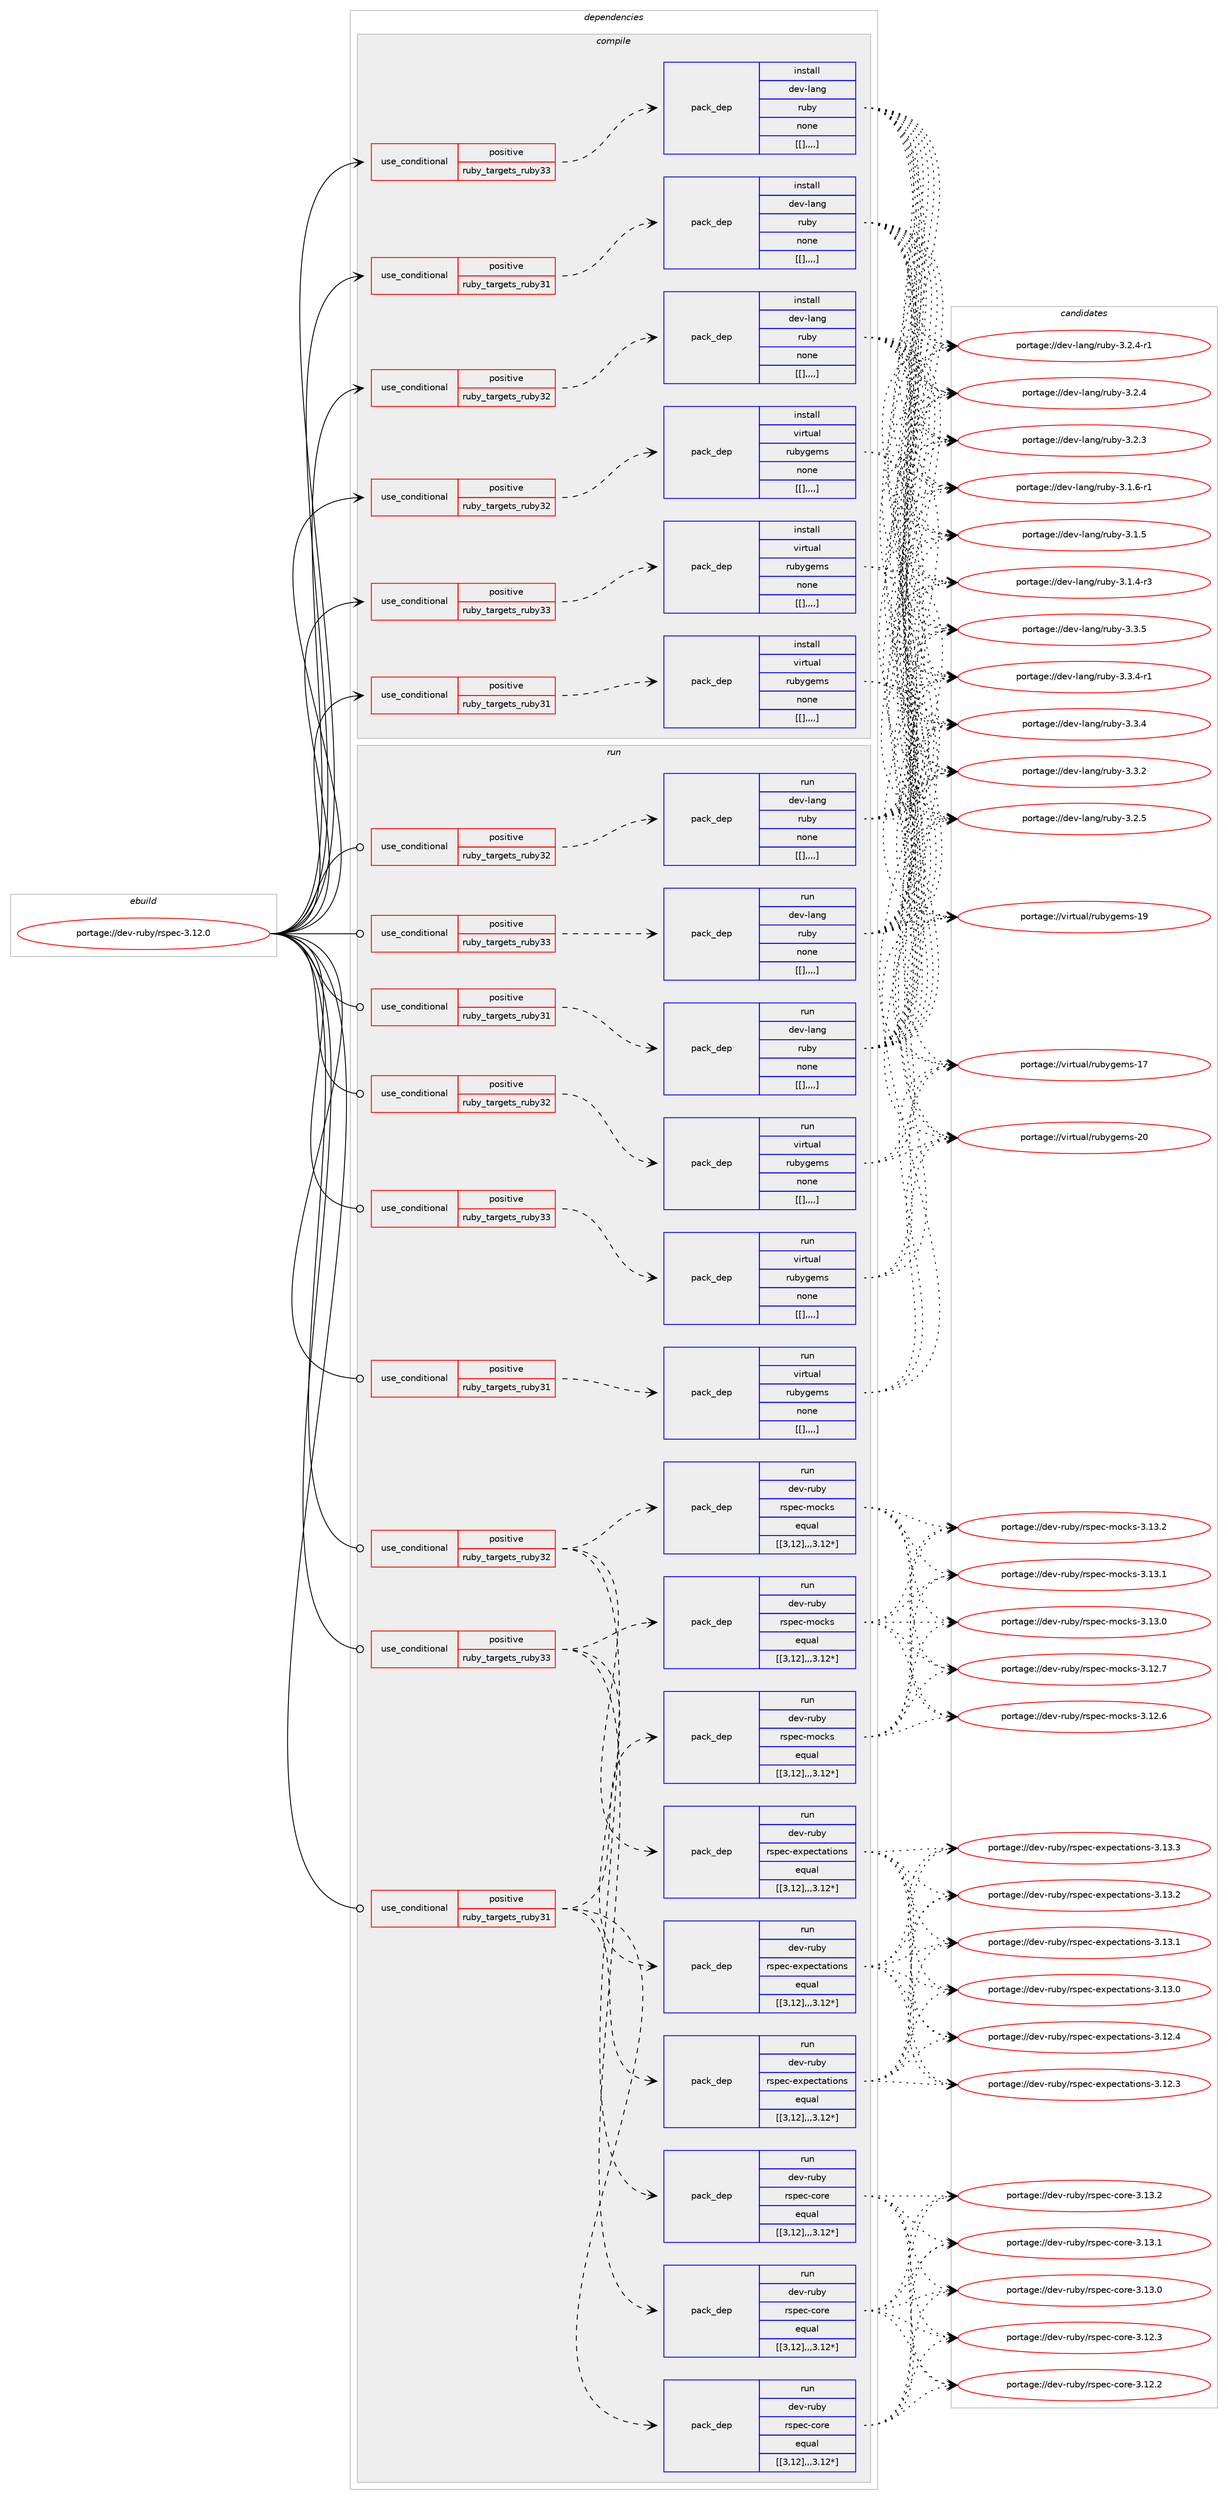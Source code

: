 digraph prolog {

# *************
# Graph options
# *************

newrank=true;
concentrate=true;
compound=true;
graph [rankdir=LR,fontname=Helvetica,fontsize=10,ranksep=1.5];#, ranksep=2.5, nodesep=0.2];
edge  [arrowhead=vee];
node  [fontname=Helvetica,fontsize=10];

# **********
# The ebuild
# **********

subgraph cluster_leftcol {
color=gray;
label=<<i>ebuild</i>>;
id [label="portage://dev-ruby/rspec-3.12.0", color=red, width=4, href="../dev-ruby/rspec-3.12.0.svg"];
}

# ****************
# The dependencies
# ****************

subgraph cluster_midcol {
color=gray;
label=<<i>dependencies</i>>;
subgraph cluster_compile {
fillcolor="#eeeeee";
style=filled;
label=<<i>compile</i>>;
subgraph cond59036 {
dependency210358 [label=<<TABLE BORDER="0" CELLBORDER="1" CELLSPACING="0" CELLPADDING="4"><TR><TD ROWSPAN="3" CELLPADDING="10">use_conditional</TD></TR><TR><TD>positive</TD></TR><TR><TD>ruby_targets_ruby31</TD></TR></TABLE>>, shape=none, color=red];
subgraph pack149858 {
dependency210361 [label=<<TABLE BORDER="0" CELLBORDER="1" CELLSPACING="0" CELLPADDING="4" WIDTH="220"><TR><TD ROWSPAN="6" CELLPADDING="30">pack_dep</TD></TR><TR><TD WIDTH="110">install</TD></TR><TR><TD>dev-lang</TD></TR><TR><TD>ruby</TD></TR><TR><TD>none</TD></TR><TR><TD>[[],,,,]</TD></TR></TABLE>>, shape=none, color=blue];
}
dependency210358:e -> dependency210361:w [weight=20,style="dashed",arrowhead="vee"];
}
id:e -> dependency210358:w [weight=20,style="solid",arrowhead="vee"];
subgraph cond59049 {
dependency210436 [label=<<TABLE BORDER="0" CELLBORDER="1" CELLSPACING="0" CELLPADDING="4"><TR><TD ROWSPAN="3" CELLPADDING="10">use_conditional</TD></TR><TR><TD>positive</TD></TR><TR><TD>ruby_targets_ruby31</TD></TR></TABLE>>, shape=none, color=red];
subgraph pack149900 {
dependency210441 [label=<<TABLE BORDER="0" CELLBORDER="1" CELLSPACING="0" CELLPADDING="4" WIDTH="220"><TR><TD ROWSPAN="6" CELLPADDING="30">pack_dep</TD></TR><TR><TD WIDTH="110">install</TD></TR><TR><TD>virtual</TD></TR><TR><TD>rubygems</TD></TR><TR><TD>none</TD></TR><TR><TD>[[],,,,]</TD></TR></TABLE>>, shape=none, color=blue];
}
dependency210436:e -> dependency210441:w [weight=20,style="dashed",arrowhead="vee"];
}
id:e -> dependency210436:w [weight=20,style="solid",arrowhead="vee"];
subgraph cond59083 {
dependency210459 [label=<<TABLE BORDER="0" CELLBORDER="1" CELLSPACING="0" CELLPADDING="4"><TR><TD ROWSPAN="3" CELLPADDING="10">use_conditional</TD></TR><TR><TD>positive</TD></TR><TR><TD>ruby_targets_ruby32</TD></TR></TABLE>>, shape=none, color=red];
subgraph pack149923 {
dependency210500 [label=<<TABLE BORDER="0" CELLBORDER="1" CELLSPACING="0" CELLPADDING="4" WIDTH="220"><TR><TD ROWSPAN="6" CELLPADDING="30">pack_dep</TD></TR><TR><TD WIDTH="110">install</TD></TR><TR><TD>dev-lang</TD></TR><TR><TD>ruby</TD></TR><TR><TD>none</TD></TR><TR><TD>[[],,,,]</TD></TR></TABLE>>, shape=none, color=blue];
}
dependency210459:e -> dependency210500:w [weight=20,style="dashed",arrowhead="vee"];
}
id:e -> dependency210459:w [weight=20,style="solid",arrowhead="vee"];
subgraph cond59127 {
dependency210523 [label=<<TABLE BORDER="0" CELLBORDER="1" CELLSPACING="0" CELLPADDING="4"><TR><TD ROWSPAN="3" CELLPADDING="10">use_conditional</TD></TR><TR><TD>positive</TD></TR><TR><TD>ruby_targets_ruby32</TD></TR></TABLE>>, shape=none, color=red];
subgraph pack149969 {
dependency210601 [label=<<TABLE BORDER="0" CELLBORDER="1" CELLSPACING="0" CELLPADDING="4" WIDTH="220"><TR><TD ROWSPAN="6" CELLPADDING="30">pack_dep</TD></TR><TR><TD WIDTH="110">install</TD></TR><TR><TD>virtual</TD></TR><TR><TD>rubygems</TD></TR><TR><TD>none</TD></TR><TR><TD>[[],,,,]</TD></TR></TABLE>>, shape=none, color=blue];
}
dependency210523:e -> dependency210601:w [weight=20,style="dashed",arrowhead="vee"];
}
id:e -> dependency210523:w [weight=20,style="solid",arrowhead="vee"];
subgraph cond59160 {
dependency210623 [label=<<TABLE BORDER="0" CELLBORDER="1" CELLSPACING="0" CELLPADDING="4"><TR><TD ROWSPAN="3" CELLPADDING="10">use_conditional</TD></TR><TR><TD>positive</TD></TR><TR><TD>ruby_targets_ruby33</TD></TR></TABLE>>, shape=none, color=red];
subgraph pack149998 {
dependency210628 [label=<<TABLE BORDER="0" CELLBORDER="1" CELLSPACING="0" CELLPADDING="4" WIDTH="220"><TR><TD ROWSPAN="6" CELLPADDING="30">pack_dep</TD></TR><TR><TD WIDTH="110">install</TD></TR><TR><TD>dev-lang</TD></TR><TR><TD>ruby</TD></TR><TR><TD>none</TD></TR><TR><TD>[[],,,,]</TD></TR></TABLE>>, shape=none, color=blue];
}
dependency210623:e -> dependency210628:w [weight=20,style="dashed",arrowhead="vee"];
}
id:e -> dependency210623:w [weight=20,style="solid",arrowhead="vee"];
subgraph cond59175 {
dependency210650 [label=<<TABLE BORDER="0" CELLBORDER="1" CELLSPACING="0" CELLPADDING="4"><TR><TD ROWSPAN="3" CELLPADDING="10">use_conditional</TD></TR><TR><TD>positive</TD></TR><TR><TD>ruby_targets_ruby33</TD></TR></TABLE>>, shape=none, color=red];
subgraph pack150033 {
dependency210688 [label=<<TABLE BORDER="0" CELLBORDER="1" CELLSPACING="0" CELLPADDING="4" WIDTH="220"><TR><TD ROWSPAN="6" CELLPADDING="30">pack_dep</TD></TR><TR><TD WIDTH="110">install</TD></TR><TR><TD>virtual</TD></TR><TR><TD>rubygems</TD></TR><TR><TD>none</TD></TR><TR><TD>[[],,,,]</TD></TR></TABLE>>, shape=none, color=blue];
}
dependency210650:e -> dependency210688:w [weight=20,style="dashed",arrowhead="vee"];
}
id:e -> dependency210650:w [weight=20,style="solid",arrowhead="vee"];
}
subgraph cluster_compileandrun {
fillcolor="#eeeeee";
style=filled;
label=<<i>compile and run</i>>;
}
subgraph cluster_run {
fillcolor="#eeeeee";
style=filled;
label=<<i>run</i>>;
subgraph cond59224 {
dependency210792 [label=<<TABLE BORDER="0" CELLBORDER="1" CELLSPACING="0" CELLPADDING="4"><TR><TD ROWSPAN="3" CELLPADDING="10">use_conditional</TD></TR><TR><TD>positive</TD></TR><TR><TD>ruby_targets_ruby31</TD></TR></TABLE>>, shape=none, color=red];
subgraph pack150089 {
dependency210878 [label=<<TABLE BORDER="0" CELLBORDER="1" CELLSPACING="0" CELLPADDING="4" WIDTH="220"><TR><TD ROWSPAN="6" CELLPADDING="30">pack_dep</TD></TR><TR><TD WIDTH="110">run</TD></TR><TR><TD>dev-lang</TD></TR><TR><TD>ruby</TD></TR><TR><TD>none</TD></TR><TR><TD>[[],,,,]</TD></TR></TABLE>>, shape=none, color=blue];
}
dependency210792:e -> dependency210878:w [weight=20,style="dashed",arrowhead="vee"];
}
id:e -> dependency210792:w [weight=20,style="solid",arrowhead="odot"];
subgraph cond59297 {
dependency210899 [label=<<TABLE BORDER="0" CELLBORDER="1" CELLSPACING="0" CELLPADDING="4"><TR><TD ROWSPAN="3" CELLPADDING="10">use_conditional</TD></TR><TR><TD>positive</TD></TR><TR><TD>ruby_targets_ruby31</TD></TR></TABLE>>, shape=none, color=red];
subgraph pack150144 {
dependency210901 [label=<<TABLE BORDER="0" CELLBORDER="1" CELLSPACING="0" CELLPADDING="4" WIDTH="220"><TR><TD ROWSPAN="6" CELLPADDING="30">pack_dep</TD></TR><TR><TD WIDTH="110">run</TD></TR><TR><TD>dev-ruby</TD></TR><TR><TD>rspec-core</TD></TR><TR><TD>equal</TD></TR><TR><TD>[[3,12],,,3.12*]</TD></TR></TABLE>>, shape=none, color=blue];
}
dependency210899:e -> dependency210901:w [weight=20,style="dashed",arrowhead="vee"];
subgraph pack150163 {
dependency210966 [label=<<TABLE BORDER="0" CELLBORDER="1" CELLSPACING="0" CELLPADDING="4" WIDTH="220"><TR><TD ROWSPAN="6" CELLPADDING="30">pack_dep</TD></TR><TR><TD WIDTH="110">run</TD></TR><TR><TD>dev-ruby</TD></TR><TR><TD>rspec-expectations</TD></TR><TR><TD>equal</TD></TR><TR><TD>[[3,12],,,3.12*]</TD></TR></TABLE>>, shape=none, color=blue];
}
dependency210899:e -> dependency210966:w [weight=20,style="dashed",arrowhead="vee"];
subgraph pack150195 {
dependency211006 [label=<<TABLE BORDER="0" CELLBORDER="1" CELLSPACING="0" CELLPADDING="4" WIDTH="220"><TR><TD ROWSPAN="6" CELLPADDING="30">pack_dep</TD></TR><TR><TD WIDTH="110">run</TD></TR><TR><TD>dev-ruby</TD></TR><TR><TD>rspec-mocks</TD></TR><TR><TD>equal</TD></TR><TR><TD>[[3,12],,,3.12*]</TD></TR></TABLE>>, shape=none, color=blue];
}
dependency210899:e -> dependency211006:w [weight=20,style="dashed",arrowhead="vee"];
}
id:e -> dependency210899:w [weight=20,style="solid",arrowhead="odot"];
subgraph cond59380 {
dependency211073 [label=<<TABLE BORDER="0" CELLBORDER="1" CELLSPACING="0" CELLPADDING="4"><TR><TD ROWSPAN="3" CELLPADDING="10">use_conditional</TD></TR><TR><TD>positive</TD></TR><TR><TD>ruby_targets_ruby31</TD></TR></TABLE>>, shape=none, color=red];
subgraph pack150279 {
dependency211184 [label=<<TABLE BORDER="0" CELLBORDER="1" CELLSPACING="0" CELLPADDING="4" WIDTH="220"><TR><TD ROWSPAN="6" CELLPADDING="30">pack_dep</TD></TR><TR><TD WIDTH="110">run</TD></TR><TR><TD>virtual</TD></TR><TR><TD>rubygems</TD></TR><TR><TD>none</TD></TR><TR><TD>[[],,,,]</TD></TR></TABLE>>, shape=none, color=blue];
}
dependency211073:e -> dependency211184:w [weight=20,style="dashed",arrowhead="vee"];
}
id:e -> dependency211073:w [weight=20,style="solid",arrowhead="odot"];
subgraph cond59435 {
dependency211188 [label=<<TABLE BORDER="0" CELLBORDER="1" CELLSPACING="0" CELLPADDING="4"><TR><TD ROWSPAN="3" CELLPADDING="10">use_conditional</TD></TR><TR><TD>positive</TD></TR><TR><TD>ruby_targets_ruby32</TD></TR></TABLE>>, shape=none, color=red];
subgraph pack150302 {
dependency211248 [label=<<TABLE BORDER="0" CELLBORDER="1" CELLSPACING="0" CELLPADDING="4" WIDTH="220"><TR><TD ROWSPAN="6" CELLPADDING="30">pack_dep</TD></TR><TR><TD WIDTH="110">run</TD></TR><TR><TD>dev-lang</TD></TR><TR><TD>ruby</TD></TR><TR><TD>none</TD></TR><TR><TD>[[],,,,]</TD></TR></TABLE>>, shape=none, color=blue];
}
dependency211188:e -> dependency211248:w [weight=20,style="dashed",arrowhead="vee"];
}
id:e -> dependency211188:w [weight=20,style="solid",arrowhead="odot"];
subgraph cond59464 {
dependency211266 [label=<<TABLE BORDER="0" CELLBORDER="1" CELLSPACING="0" CELLPADDING="4"><TR><TD ROWSPAN="3" CELLPADDING="10">use_conditional</TD></TR><TR><TD>positive</TD></TR><TR><TD>ruby_targets_ruby32</TD></TR></TABLE>>, shape=none, color=red];
subgraph pack150340 {
dependency211316 [label=<<TABLE BORDER="0" CELLBORDER="1" CELLSPACING="0" CELLPADDING="4" WIDTH="220"><TR><TD ROWSPAN="6" CELLPADDING="30">pack_dep</TD></TR><TR><TD WIDTH="110">run</TD></TR><TR><TD>dev-ruby</TD></TR><TR><TD>rspec-core</TD></TR><TR><TD>equal</TD></TR><TR><TD>[[3,12],,,3.12*]</TD></TR></TABLE>>, shape=none, color=blue];
}
dependency211266:e -> dependency211316:w [weight=20,style="dashed",arrowhead="vee"];
subgraph pack150390 {
dependency211419 [label=<<TABLE BORDER="0" CELLBORDER="1" CELLSPACING="0" CELLPADDING="4" WIDTH="220"><TR><TD ROWSPAN="6" CELLPADDING="30">pack_dep</TD></TR><TR><TD WIDTH="110">run</TD></TR><TR><TD>dev-ruby</TD></TR><TR><TD>rspec-expectations</TD></TR><TR><TD>equal</TD></TR><TR><TD>[[3,12],,,3.12*]</TD></TR></TABLE>>, shape=none, color=blue];
}
dependency211266:e -> dependency211419:w [weight=20,style="dashed",arrowhead="vee"];
subgraph pack150422 {
dependency211468 [label=<<TABLE BORDER="0" CELLBORDER="1" CELLSPACING="0" CELLPADDING="4" WIDTH="220"><TR><TD ROWSPAN="6" CELLPADDING="30">pack_dep</TD></TR><TR><TD WIDTH="110">run</TD></TR><TR><TD>dev-ruby</TD></TR><TR><TD>rspec-mocks</TD></TR><TR><TD>equal</TD></TR><TR><TD>[[3,12],,,3.12*]</TD></TR></TABLE>>, shape=none, color=blue];
}
dependency211266:e -> dependency211468:w [weight=20,style="dashed",arrowhead="vee"];
}
id:e -> dependency211266:w [weight=20,style="solid",arrowhead="odot"];
subgraph cond59585 {
dependency211516 [label=<<TABLE BORDER="0" CELLBORDER="1" CELLSPACING="0" CELLPADDING="4"><TR><TD ROWSPAN="3" CELLPADDING="10">use_conditional</TD></TR><TR><TD>positive</TD></TR><TR><TD>ruby_targets_ruby32</TD></TR></TABLE>>, shape=none, color=red];
subgraph pack150485 {
dependency211540 [label=<<TABLE BORDER="0" CELLBORDER="1" CELLSPACING="0" CELLPADDING="4" WIDTH="220"><TR><TD ROWSPAN="6" CELLPADDING="30">pack_dep</TD></TR><TR><TD WIDTH="110">run</TD></TR><TR><TD>virtual</TD></TR><TR><TD>rubygems</TD></TR><TR><TD>none</TD></TR><TR><TD>[[],,,,]</TD></TR></TABLE>>, shape=none, color=blue];
}
dependency211516:e -> dependency211540:w [weight=20,style="dashed",arrowhead="vee"];
}
id:e -> dependency211516:w [weight=20,style="solid",arrowhead="odot"];
subgraph cond59620 {
dependency211569 [label=<<TABLE BORDER="0" CELLBORDER="1" CELLSPACING="0" CELLPADDING="4"><TR><TD ROWSPAN="3" CELLPADDING="10">use_conditional</TD></TR><TR><TD>positive</TD></TR><TR><TD>ruby_targets_ruby33</TD></TR></TABLE>>, shape=none, color=red];
subgraph pack150501 {
dependency211572 [label=<<TABLE BORDER="0" CELLBORDER="1" CELLSPACING="0" CELLPADDING="4" WIDTH="220"><TR><TD ROWSPAN="6" CELLPADDING="30">pack_dep</TD></TR><TR><TD WIDTH="110">run</TD></TR><TR><TD>dev-lang</TD></TR><TR><TD>ruby</TD></TR><TR><TD>none</TD></TR><TR><TD>[[],,,,]</TD></TR></TABLE>>, shape=none, color=blue];
}
dependency211569:e -> dependency211572:w [weight=20,style="dashed",arrowhead="vee"];
}
id:e -> dependency211569:w [weight=20,style="solid",arrowhead="odot"];
subgraph cond59649 {
dependency211663 [label=<<TABLE BORDER="0" CELLBORDER="1" CELLSPACING="0" CELLPADDING="4"><TR><TD ROWSPAN="3" CELLPADDING="10">use_conditional</TD></TR><TR><TD>positive</TD></TR><TR><TD>ruby_targets_ruby33</TD></TR></TABLE>>, shape=none, color=red];
subgraph pack150565 {
dependency211734 [label=<<TABLE BORDER="0" CELLBORDER="1" CELLSPACING="0" CELLPADDING="4" WIDTH="220"><TR><TD ROWSPAN="6" CELLPADDING="30">pack_dep</TD></TR><TR><TD WIDTH="110">run</TD></TR><TR><TD>dev-ruby</TD></TR><TR><TD>rspec-core</TD></TR><TR><TD>equal</TD></TR><TR><TD>[[3,12],,,3.12*]</TD></TR></TABLE>>, shape=none, color=blue];
}
dependency211663:e -> dependency211734:w [weight=20,style="dashed",arrowhead="vee"];
subgraph pack150592 {
dependency211739 [label=<<TABLE BORDER="0" CELLBORDER="1" CELLSPACING="0" CELLPADDING="4" WIDTH="220"><TR><TD ROWSPAN="6" CELLPADDING="30">pack_dep</TD></TR><TR><TD WIDTH="110">run</TD></TR><TR><TD>dev-ruby</TD></TR><TR><TD>rspec-expectations</TD></TR><TR><TD>equal</TD></TR><TR><TD>[[3,12],,,3.12*]</TD></TR></TABLE>>, shape=none, color=blue];
}
dependency211663:e -> dependency211739:w [weight=20,style="dashed",arrowhead="vee"];
subgraph pack150594 {
dependency211762 [label=<<TABLE BORDER="0" CELLBORDER="1" CELLSPACING="0" CELLPADDING="4" WIDTH="220"><TR><TD ROWSPAN="6" CELLPADDING="30">pack_dep</TD></TR><TR><TD WIDTH="110">run</TD></TR><TR><TD>dev-ruby</TD></TR><TR><TD>rspec-mocks</TD></TR><TR><TD>equal</TD></TR><TR><TD>[[3,12],,,3.12*]</TD></TR></TABLE>>, shape=none, color=blue];
}
dependency211663:e -> dependency211762:w [weight=20,style="dashed",arrowhead="vee"];
}
id:e -> dependency211663:w [weight=20,style="solid",arrowhead="odot"];
subgraph cond59700 {
dependency211771 [label=<<TABLE BORDER="0" CELLBORDER="1" CELLSPACING="0" CELLPADDING="4"><TR><TD ROWSPAN="3" CELLPADDING="10">use_conditional</TD></TR><TR><TD>positive</TD></TR><TR><TD>ruby_targets_ruby33</TD></TR></TABLE>>, shape=none, color=red];
subgraph pack150623 {
dependency211808 [label=<<TABLE BORDER="0" CELLBORDER="1" CELLSPACING="0" CELLPADDING="4" WIDTH="220"><TR><TD ROWSPAN="6" CELLPADDING="30">pack_dep</TD></TR><TR><TD WIDTH="110">run</TD></TR><TR><TD>virtual</TD></TR><TR><TD>rubygems</TD></TR><TR><TD>none</TD></TR><TR><TD>[[],,,,]</TD></TR></TABLE>>, shape=none, color=blue];
}
dependency211771:e -> dependency211808:w [weight=20,style="dashed",arrowhead="vee"];
}
id:e -> dependency211771:w [weight=20,style="solid",arrowhead="odot"];
}
}

# **************
# The candidates
# **************

subgraph cluster_choices {
rank=same;
color=gray;
label=<<i>candidates</i>>;

subgraph choice150135 {
color=black;
nodesep=1;
choice10010111845108971101034711411798121455146514653 [label="portage://dev-lang/ruby-3.3.5", color=red, width=4,href="../dev-lang/ruby-3.3.5.svg"];
choice100101118451089711010347114117981214551465146524511449 [label="portage://dev-lang/ruby-3.3.4-r1", color=red, width=4,href="../dev-lang/ruby-3.3.4-r1.svg"];
choice10010111845108971101034711411798121455146514652 [label="portage://dev-lang/ruby-3.3.4", color=red, width=4,href="../dev-lang/ruby-3.3.4.svg"];
choice10010111845108971101034711411798121455146514650 [label="portage://dev-lang/ruby-3.3.2", color=red, width=4,href="../dev-lang/ruby-3.3.2.svg"];
choice10010111845108971101034711411798121455146504653 [label="portage://dev-lang/ruby-3.2.5", color=red, width=4,href="../dev-lang/ruby-3.2.5.svg"];
choice100101118451089711010347114117981214551465046524511449 [label="portage://dev-lang/ruby-3.2.4-r1", color=red, width=4,href="../dev-lang/ruby-3.2.4-r1.svg"];
choice10010111845108971101034711411798121455146504652 [label="portage://dev-lang/ruby-3.2.4", color=red, width=4,href="../dev-lang/ruby-3.2.4.svg"];
choice10010111845108971101034711411798121455146504651 [label="portage://dev-lang/ruby-3.2.3", color=red, width=4,href="../dev-lang/ruby-3.2.3.svg"];
choice100101118451089711010347114117981214551464946544511449 [label="portage://dev-lang/ruby-3.1.6-r1", color=red, width=4,href="../dev-lang/ruby-3.1.6-r1.svg"];
choice10010111845108971101034711411798121455146494653 [label="portage://dev-lang/ruby-3.1.5", color=red, width=4,href="../dev-lang/ruby-3.1.5.svg"];
choice100101118451089711010347114117981214551464946524511451 [label="portage://dev-lang/ruby-3.1.4-r3", color=red, width=4,href="../dev-lang/ruby-3.1.4-r3.svg"];
dependency210361:e -> choice10010111845108971101034711411798121455146514653:w [style=dotted,weight="100"];
dependency210361:e -> choice100101118451089711010347114117981214551465146524511449:w [style=dotted,weight="100"];
dependency210361:e -> choice10010111845108971101034711411798121455146514652:w [style=dotted,weight="100"];
dependency210361:e -> choice10010111845108971101034711411798121455146514650:w [style=dotted,weight="100"];
dependency210361:e -> choice10010111845108971101034711411798121455146504653:w [style=dotted,weight="100"];
dependency210361:e -> choice100101118451089711010347114117981214551465046524511449:w [style=dotted,weight="100"];
dependency210361:e -> choice10010111845108971101034711411798121455146504652:w [style=dotted,weight="100"];
dependency210361:e -> choice10010111845108971101034711411798121455146504651:w [style=dotted,weight="100"];
dependency210361:e -> choice100101118451089711010347114117981214551464946544511449:w [style=dotted,weight="100"];
dependency210361:e -> choice10010111845108971101034711411798121455146494653:w [style=dotted,weight="100"];
dependency210361:e -> choice100101118451089711010347114117981214551464946524511451:w [style=dotted,weight="100"];
}
subgraph choice150148 {
color=black;
nodesep=1;
choice118105114116117971084711411798121103101109115455048 [label="portage://virtual/rubygems-20", color=red, width=4,href="../virtual/rubygems-20.svg"];
choice118105114116117971084711411798121103101109115454957 [label="portage://virtual/rubygems-19", color=red, width=4,href="../virtual/rubygems-19.svg"];
choice118105114116117971084711411798121103101109115454955 [label="portage://virtual/rubygems-17", color=red, width=4,href="../virtual/rubygems-17.svg"];
dependency210441:e -> choice118105114116117971084711411798121103101109115455048:w [style=dotted,weight="100"];
dependency210441:e -> choice118105114116117971084711411798121103101109115454957:w [style=dotted,weight="100"];
dependency210441:e -> choice118105114116117971084711411798121103101109115454955:w [style=dotted,weight="100"];
}
subgraph choice150150 {
color=black;
nodesep=1;
choice10010111845108971101034711411798121455146514653 [label="portage://dev-lang/ruby-3.3.5", color=red, width=4,href="../dev-lang/ruby-3.3.5.svg"];
choice100101118451089711010347114117981214551465146524511449 [label="portage://dev-lang/ruby-3.3.4-r1", color=red, width=4,href="../dev-lang/ruby-3.3.4-r1.svg"];
choice10010111845108971101034711411798121455146514652 [label="portage://dev-lang/ruby-3.3.4", color=red, width=4,href="../dev-lang/ruby-3.3.4.svg"];
choice10010111845108971101034711411798121455146514650 [label="portage://dev-lang/ruby-3.3.2", color=red, width=4,href="../dev-lang/ruby-3.3.2.svg"];
choice10010111845108971101034711411798121455146504653 [label="portage://dev-lang/ruby-3.2.5", color=red, width=4,href="../dev-lang/ruby-3.2.5.svg"];
choice100101118451089711010347114117981214551465046524511449 [label="portage://dev-lang/ruby-3.2.4-r1", color=red, width=4,href="../dev-lang/ruby-3.2.4-r1.svg"];
choice10010111845108971101034711411798121455146504652 [label="portage://dev-lang/ruby-3.2.4", color=red, width=4,href="../dev-lang/ruby-3.2.4.svg"];
choice10010111845108971101034711411798121455146504651 [label="portage://dev-lang/ruby-3.2.3", color=red, width=4,href="../dev-lang/ruby-3.2.3.svg"];
choice100101118451089711010347114117981214551464946544511449 [label="portage://dev-lang/ruby-3.1.6-r1", color=red, width=4,href="../dev-lang/ruby-3.1.6-r1.svg"];
choice10010111845108971101034711411798121455146494653 [label="portage://dev-lang/ruby-3.1.5", color=red, width=4,href="../dev-lang/ruby-3.1.5.svg"];
choice100101118451089711010347114117981214551464946524511451 [label="portage://dev-lang/ruby-3.1.4-r3", color=red, width=4,href="../dev-lang/ruby-3.1.4-r3.svg"];
dependency210500:e -> choice10010111845108971101034711411798121455146514653:w [style=dotted,weight="100"];
dependency210500:e -> choice100101118451089711010347114117981214551465146524511449:w [style=dotted,weight="100"];
dependency210500:e -> choice10010111845108971101034711411798121455146514652:w [style=dotted,weight="100"];
dependency210500:e -> choice10010111845108971101034711411798121455146514650:w [style=dotted,weight="100"];
dependency210500:e -> choice10010111845108971101034711411798121455146504653:w [style=dotted,weight="100"];
dependency210500:e -> choice100101118451089711010347114117981214551465046524511449:w [style=dotted,weight="100"];
dependency210500:e -> choice10010111845108971101034711411798121455146504652:w [style=dotted,weight="100"];
dependency210500:e -> choice10010111845108971101034711411798121455146504651:w [style=dotted,weight="100"];
dependency210500:e -> choice100101118451089711010347114117981214551464946544511449:w [style=dotted,weight="100"];
dependency210500:e -> choice10010111845108971101034711411798121455146494653:w [style=dotted,weight="100"];
dependency210500:e -> choice100101118451089711010347114117981214551464946524511451:w [style=dotted,weight="100"];
}
subgraph choice150174 {
color=black;
nodesep=1;
choice118105114116117971084711411798121103101109115455048 [label="portage://virtual/rubygems-20", color=red, width=4,href="../virtual/rubygems-20.svg"];
choice118105114116117971084711411798121103101109115454957 [label="portage://virtual/rubygems-19", color=red, width=4,href="../virtual/rubygems-19.svg"];
choice118105114116117971084711411798121103101109115454955 [label="portage://virtual/rubygems-17", color=red, width=4,href="../virtual/rubygems-17.svg"];
dependency210601:e -> choice118105114116117971084711411798121103101109115455048:w [style=dotted,weight="100"];
dependency210601:e -> choice118105114116117971084711411798121103101109115454957:w [style=dotted,weight="100"];
dependency210601:e -> choice118105114116117971084711411798121103101109115454955:w [style=dotted,weight="100"];
}
subgraph choice150181 {
color=black;
nodesep=1;
choice10010111845108971101034711411798121455146514653 [label="portage://dev-lang/ruby-3.3.5", color=red, width=4,href="../dev-lang/ruby-3.3.5.svg"];
choice100101118451089711010347114117981214551465146524511449 [label="portage://dev-lang/ruby-3.3.4-r1", color=red, width=4,href="../dev-lang/ruby-3.3.4-r1.svg"];
choice10010111845108971101034711411798121455146514652 [label="portage://dev-lang/ruby-3.3.4", color=red, width=4,href="../dev-lang/ruby-3.3.4.svg"];
choice10010111845108971101034711411798121455146514650 [label="portage://dev-lang/ruby-3.3.2", color=red, width=4,href="../dev-lang/ruby-3.3.2.svg"];
choice10010111845108971101034711411798121455146504653 [label="portage://dev-lang/ruby-3.2.5", color=red, width=4,href="../dev-lang/ruby-3.2.5.svg"];
choice100101118451089711010347114117981214551465046524511449 [label="portage://dev-lang/ruby-3.2.4-r1", color=red, width=4,href="../dev-lang/ruby-3.2.4-r1.svg"];
choice10010111845108971101034711411798121455146504652 [label="portage://dev-lang/ruby-3.2.4", color=red, width=4,href="../dev-lang/ruby-3.2.4.svg"];
choice10010111845108971101034711411798121455146504651 [label="portage://dev-lang/ruby-3.2.3", color=red, width=4,href="../dev-lang/ruby-3.2.3.svg"];
choice100101118451089711010347114117981214551464946544511449 [label="portage://dev-lang/ruby-3.1.6-r1", color=red, width=4,href="../dev-lang/ruby-3.1.6-r1.svg"];
choice10010111845108971101034711411798121455146494653 [label="portage://dev-lang/ruby-3.1.5", color=red, width=4,href="../dev-lang/ruby-3.1.5.svg"];
choice100101118451089711010347114117981214551464946524511451 [label="portage://dev-lang/ruby-3.1.4-r3", color=red, width=4,href="../dev-lang/ruby-3.1.4-r3.svg"];
dependency210628:e -> choice10010111845108971101034711411798121455146514653:w [style=dotted,weight="100"];
dependency210628:e -> choice100101118451089711010347114117981214551465146524511449:w [style=dotted,weight="100"];
dependency210628:e -> choice10010111845108971101034711411798121455146514652:w [style=dotted,weight="100"];
dependency210628:e -> choice10010111845108971101034711411798121455146514650:w [style=dotted,weight="100"];
dependency210628:e -> choice10010111845108971101034711411798121455146504653:w [style=dotted,weight="100"];
dependency210628:e -> choice100101118451089711010347114117981214551465046524511449:w [style=dotted,weight="100"];
dependency210628:e -> choice10010111845108971101034711411798121455146504652:w [style=dotted,weight="100"];
dependency210628:e -> choice10010111845108971101034711411798121455146504651:w [style=dotted,weight="100"];
dependency210628:e -> choice100101118451089711010347114117981214551464946544511449:w [style=dotted,weight="100"];
dependency210628:e -> choice10010111845108971101034711411798121455146494653:w [style=dotted,weight="100"];
dependency210628:e -> choice100101118451089711010347114117981214551464946524511451:w [style=dotted,weight="100"];
}
subgraph choice150202 {
color=black;
nodesep=1;
choice118105114116117971084711411798121103101109115455048 [label="portage://virtual/rubygems-20", color=red, width=4,href="../virtual/rubygems-20.svg"];
choice118105114116117971084711411798121103101109115454957 [label="portage://virtual/rubygems-19", color=red, width=4,href="../virtual/rubygems-19.svg"];
choice118105114116117971084711411798121103101109115454955 [label="portage://virtual/rubygems-17", color=red, width=4,href="../virtual/rubygems-17.svg"];
dependency210688:e -> choice118105114116117971084711411798121103101109115455048:w [style=dotted,weight="100"];
dependency210688:e -> choice118105114116117971084711411798121103101109115454957:w [style=dotted,weight="100"];
dependency210688:e -> choice118105114116117971084711411798121103101109115454955:w [style=dotted,weight="100"];
}
subgraph choice150204 {
color=black;
nodesep=1;
choice10010111845108971101034711411798121455146514653 [label="portage://dev-lang/ruby-3.3.5", color=red, width=4,href="../dev-lang/ruby-3.3.5.svg"];
choice100101118451089711010347114117981214551465146524511449 [label="portage://dev-lang/ruby-3.3.4-r1", color=red, width=4,href="../dev-lang/ruby-3.3.4-r1.svg"];
choice10010111845108971101034711411798121455146514652 [label="portage://dev-lang/ruby-3.3.4", color=red, width=4,href="../dev-lang/ruby-3.3.4.svg"];
choice10010111845108971101034711411798121455146514650 [label="portage://dev-lang/ruby-3.3.2", color=red, width=4,href="../dev-lang/ruby-3.3.2.svg"];
choice10010111845108971101034711411798121455146504653 [label="portage://dev-lang/ruby-3.2.5", color=red, width=4,href="../dev-lang/ruby-3.2.5.svg"];
choice100101118451089711010347114117981214551465046524511449 [label="portage://dev-lang/ruby-3.2.4-r1", color=red, width=4,href="../dev-lang/ruby-3.2.4-r1.svg"];
choice10010111845108971101034711411798121455146504652 [label="portage://dev-lang/ruby-3.2.4", color=red, width=4,href="../dev-lang/ruby-3.2.4.svg"];
choice10010111845108971101034711411798121455146504651 [label="portage://dev-lang/ruby-3.2.3", color=red, width=4,href="../dev-lang/ruby-3.2.3.svg"];
choice100101118451089711010347114117981214551464946544511449 [label="portage://dev-lang/ruby-3.1.6-r1", color=red, width=4,href="../dev-lang/ruby-3.1.6-r1.svg"];
choice10010111845108971101034711411798121455146494653 [label="portage://dev-lang/ruby-3.1.5", color=red, width=4,href="../dev-lang/ruby-3.1.5.svg"];
choice100101118451089711010347114117981214551464946524511451 [label="portage://dev-lang/ruby-3.1.4-r3", color=red, width=4,href="../dev-lang/ruby-3.1.4-r3.svg"];
dependency210878:e -> choice10010111845108971101034711411798121455146514653:w [style=dotted,weight="100"];
dependency210878:e -> choice100101118451089711010347114117981214551465146524511449:w [style=dotted,weight="100"];
dependency210878:e -> choice10010111845108971101034711411798121455146514652:w [style=dotted,weight="100"];
dependency210878:e -> choice10010111845108971101034711411798121455146514650:w [style=dotted,weight="100"];
dependency210878:e -> choice10010111845108971101034711411798121455146504653:w [style=dotted,weight="100"];
dependency210878:e -> choice100101118451089711010347114117981214551465046524511449:w [style=dotted,weight="100"];
dependency210878:e -> choice10010111845108971101034711411798121455146504652:w [style=dotted,weight="100"];
dependency210878:e -> choice10010111845108971101034711411798121455146504651:w [style=dotted,weight="100"];
dependency210878:e -> choice100101118451089711010347114117981214551464946544511449:w [style=dotted,weight="100"];
dependency210878:e -> choice10010111845108971101034711411798121455146494653:w [style=dotted,weight="100"];
dependency210878:e -> choice100101118451089711010347114117981214551464946524511451:w [style=dotted,weight="100"];
}
subgraph choice150210 {
color=black;
nodesep=1;
choice10010111845114117981214711411511210199459911111410145514649514650 [label="portage://dev-ruby/rspec-core-3.13.2", color=red, width=4,href="../dev-ruby/rspec-core-3.13.2.svg"];
choice10010111845114117981214711411511210199459911111410145514649514649 [label="portage://dev-ruby/rspec-core-3.13.1", color=red, width=4,href="../dev-ruby/rspec-core-3.13.1.svg"];
choice10010111845114117981214711411511210199459911111410145514649514648 [label="portage://dev-ruby/rspec-core-3.13.0", color=red, width=4,href="../dev-ruby/rspec-core-3.13.0.svg"];
choice10010111845114117981214711411511210199459911111410145514649504651 [label="portage://dev-ruby/rspec-core-3.12.3", color=red, width=4,href="../dev-ruby/rspec-core-3.12.3.svg"];
choice10010111845114117981214711411511210199459911111410145514649504650 [label="portage://dev-ruby/rspec-core-3.12.2", color=red, width=4,href="../dev-ruby/rspec-core-3.12.2.svg"];
dependency210901:e -> choice10010111845114117981214711411511210199459911111410145514649514650:w [style=dotted,weight="100"];
dependency210901:e -> choice10010111845114117981214711411511210199459911111410145514649514649:w [style=dotted,weight="100"];
dependency210901:e -> choice10010111845114117981214711411511210199459911111410145514649514648:w [style=dotted,weight="100"];
dependency210901:e -> choice10010111845114117981214711411511210199459911111410145514649504651:w [style=dotted,weight="100"];
dependency210901:e -> choice10010111845114117981214711411511210199459911111410145514649504650:w [style=dotted,weight="100"];
}
subgraph choice150243 {
color=black;
nodesep=1;
choice1001011184511411798121471141151121019945101120112101991169711610511111011545514649514651 [label="portage://dev-ruby/rspec-expectations-3.13.3", color=red, width=4,href="../dev-ruby/rspec-expectations-3.13.3.svg"];
choice1001011184511411798121471141151121019945101120112101991169711610511111011545514649514650 [label="portage://dev-ruby/rspec-expectations-3.13.2", color=red, width=4,href="../dev-ruby/rspec-expectations-3.13.2.svg"];
choice1001011184511411798121471141151121019945101120112101991169711610511111011545514649514649 [label="portage://dev-ruby/rspec-expectations-3.13.1", color=red, width=4,href="../dev-ruby/rspec-expectations-3.13.1.svg"];
choice1001011184511411798121471141151121019945101120112101991169711610511111011545514649514648 [label="portage://dev-ruby/rspec-expectations-3.13.0", color=red, width=4,href="../dev-ruby/rspec-expectations-3.13.0.svg"];
choice1001011184511411798121471141151121019945101120112101991169711610511111011545514649504652 [label="portage://dev-ruby/rspec-expectations-3.12.4", color=red, width=4,href="../dev-ruby/rspec-expectations-3.12.4.svg"];
choice1001011184511411798121471141151121019945101120112101991169711610511111011545514649504651 [label="portage://dev-ruby/rspec-expectations-3.12.3", color=red, width=4,href="../dev-ruby/rspec-expectations-3.12.3.svg"];
dependency210966:e -> choice1001011184511411798121471141151121019945101120112101991169711610511111011545514649514651:w [style=dotted,weight="100"];
dependency210966:e -> choice1001011184511411798121471141151121019945101120112101991169711610511111011545514649514650:w [style=dotted,weight="100"];
dependency210966:e -> choice1001011184511411798121471141151121019945101120112101991169711610511111011545514649514649:w [style=dotted,weight="100"];
dependency210966:e -> choice1001011184511411798121471141151121019945101120112101991169711610511111011545514649514648:w [style=dotted,weight="100"];
dependency210966:e -> choice1001011184511411798121471141151121019945101120112101991169711610511111011545514649504652:w [style=dotted,weight="100"];
dependency210966:e -> choice1001011184511411798121471141151121019945101120112101991169711610511111011545514649504651:w [style=dotted,weight="100"];
}
subgraph choice150247 {
color=black;
nodesep=1;
choice10010111845114117981214711411511210199451091119910711545514649514650 [label="portage://dev-ruby/rspec-mocks-3.13.2", color=red, width=4,href="../dev-ruby/rspec-mocks-3.13.2.svg"];
choice10010111845114117981214711411511210199451091119910711545514649514649 [label="portage://dev-ruby/rspec-mocks-3.13.1", color=red, width=4,href="../dev-ruby/rspec-mocks-3.13.1.svg"];
choice10010111845114117981214711411511210199451091119910711545514649514648 [label="portage://dev-ruby/rspec-mocks-3.13.0", color=red, width=4,href="../dev-ruby/rspec-mocks-3.13.0.svg"];
choice10010111845114117981214711411511210199451091119910711545514649504655 [label="portage://dev-ruby/rspec-mocks-3.12.7", color=red, width=4,href="../dev-ruby/rspec-mocks-3.12.7.svg"];
choice10010111845114117981214711411511210199451091119910711545514649504654 [label="portage://dev-ruby/rspec-mocks-3.12.6", color=red, width=4,href="../dev-ruby/rspec-mocks-3.12.6.svg"];
dependency211006:e -> choice10010111845114117981214711411511210199451091119910711545514649514650:w [style=dotted,weight="100"];
dependency211006:e -> choice10010111845114117981214711411511210199451091119910711545514649514649:w [style=dotted,weight="100"];
dependency211006:e -> choice10010111845114117981214711411511210199451091119910711545514649514648:w [style=dotted,weight="100"];
dependency211006:e -> choice10010111845114117981214711411511210199451091119910711545514649504655:w [style=dotted,weight="100"];
dependency211006:e -> choice10010111845114117981214711411511210199451091119910711545514649504654:w [style=dotted,weight="100"];
}
subgraph choice150258 {
color=black;
nodesep=1;
choice118105114116117971084711411798121103101109115455048 [label="portage://virtual/rubygems-20", color=red, width=4,href="../virtual/rubygems-20.svg"];
choice118105114116117971084711411798121103101109115454957 [label="portage://virtual/rubygems-19", color=red, width=4,href="../virtual/rubygems-19.svg"];
choice118105114116117971084711411798121103101109115454955 [label="portage://virtual/rubygems-17", color=red, width=4,href="../virtual/rubygems-17.svg"];
dependency211184:e -> choice118105114116117971084711411798121103101109115455048:w [style=dotted,weight="100"];
dependency211184:e -> choice118105114116117971084711411798121103101109115454957:w [style=dotted,weight="100"];
dependency211184:e -> choice118105114116117971084711411798121103101109115454955:w [style=dotted,weight="100"];
}
subgraph choice150259 {
color=black;
nodesep=1;
choice10010111845108971101034711411798121455146514653 [label="portage://dev-lang/ruby-3.3.5", color=red, width=4,href="../dev-lang/ruby-3.3.5.svg"];
choice100101118451089711010347114117981214551465146524511449 [label="portage://dev-lang/ruby-3.3.4-r1", color=red, width=4,href="../dev-lang/ruby-3.3.4-r1.svg"];
choice10010111845108971101034711411798121455146514652 [label="portage://dev-lang/ruby-3.3.4", color=red, width=4,href="../dev-lang/ruby-3.3.4.svg"];
choice10010111845108971101034711411798121455146514650 [label="portage://dev-lang/ruby-3.3.2", color=red, width=4,href="../dev-lang/ruby-3.3.2.svg"];
choice10010111845108971101034711411798121455146504653 [label="portage://dev-lang/ruby-3.2.5", color=red, width=4,href="../dev-lang/ruby-3.2.5.svg"];
choice100101118451089711010347114117981214551465046524511449 [label="portage://dev-lang/ruby-3.2.4-r1", color=red, width=4,href="../dev-lang/ruby-3.2.4-r1.svg"];
choice10010111845108971101034711411798121455146504652 [label="portage://dev-lang/ruby-3.2.4", color=red, width=4,href="../dev-lang/ruby-3.2.4.svg"];
choice10010111845108971101034711411798121455146504651 [label="portage://dev-lang/ruby-3.2.3", color=red, width=4,href="../dev-lang/ruby-3.2.3.svg"];
choice100101118451089711010347114117981214551464946544511449 [label="portage://dev-lang/ruby-3.1.6-r1", color=red, width=4,href="../dev-lang/ruby-3.1.6-r1.svg"];
choice10010111845108971101034711411798121455146494653 [label="portage://dev-lang/ruby-3.1.5", color=red, width=4,href="../dev-lang/ruby-3.1.5.svg"];
choice100101118451089711010347114117981214551464946524511451 [label="portage://dev-lang/ruby-3.1.4-r3", color=red, width=4,href="../dev-lang/ruby-3.1.4-r3.svg"];
dependency211248:e -> choice10010111845108971101034711411798121455146514653:w [style=dotted,weight="100"];
dependency211248:e -> choice100101118451089711010347114117981214551465146524511449:w [style=dotted,weight="100"];
dependency211248:e -> choice10010111845108971101034711411798121455146514652:w [style=dotted,weight="100"];
dependency211248:e -> choice10010111845108971101034711411798121455146514650:w [style=dotted,weight="100"];
dependency211248:e -> choice10010111845108971101034711411798121455146504653:w [style=dotted,weight="100"];
dependency211248:e -> choice100101118451089711010347114117981214551465046524511449:w [style=dotted,weight="100"];
dependency211248:e -> choice10010111845108971101034711411798121455146504652:w [style=dotted,weight="100"];
dependency211248:e -> choice10010111845108971101034711411798121455146504651:w [style=dotted,weight="100"];
dependency211248:e -> choice100101118451089711010347114117981214551464946544511449:w [style=dotted,weight="100"];
dependency211248:e -> choice10010111845108971101034711411798121455146494653:w [style=dotted,weight="100"];
dependency211248:e -> choice100101118451089711010347114117981214551464946524511451:w [style=dotted,weight="100"];
}
subgraph choice150264 {
color=black;
nodesep=1;
choice10010111845114117981214711411511210199459911111410145514649514650 [label="portage://dev-ruby/rspec-core-3.13.2", color=red, width=4,href="../dev-ruby/rspec-core-3.13.2.svg"];
choice10010111845114117981214711411511210199459911111410145514649514649 [label="portage://dev-ruby/rspec-core-3.13.1", color=red, width=4,href="../dev-ruby/rspec-core-3.13.1.svg"];
choice10010111845114117981214711411511210199459911111410145514649514648 [label="portage://dev-ruby/rspec-core-3.13.0", color=red, width=4,href="../dev-ruby/rspec-core-3.13.0.svg"];
choice10010111845114117981214711411511210199459911111410145514649504651 [label="portage://dev-ruby/rspec-core-3.12.3", color=red, width=4,href="../dev-ruby/rspec-core-3.12.3.svg"];
choice10010111845114117981214711411511210199459911111410145514649504650 [label="portage://dev-ruby/rspec-core-3.12.2", color=red, width=4,href="../dev-ruby/rspec-core-3.12.2.svg"];
dependency211316:e -> choice10010111845114117981214711411511210199459911111410145514649514650:w [style=dotted,weight="100"];
dependency211316:e -> choice10010111845114117981214711411511210199459911111410145514649514649:w [style=dotted,weight="100"];
dependency211316:e -> choice10010111845114117981214711411511210199459911111410145514649514648:w [style=dotted,weight="100"];
dependency211316:e -> choice10010111845114117981214711411511210199459911111410145514649504651:w [style=dotted,weight="100"];
dependency211316:e -> choice10010111845114117981214711411511210199459911111410145514649504650:w [style=dotted,weight="100"];
}
subgraph choice150269 {
color=black;
nodesep=1;
choice1001011184511411798121471141151121019945101120112101991169711610511111011545514649514651 [label="portage://dev-ruby/rspec-expectations-3.13.3", color=red, width=4,href="../dev-ruby/rspec-expectations-3.13.3.svg"];
choice1001011184511411798121471141151121019945101120112101991169711610511111011545514649514650 [label="portage://dev-ruby/rspec-expectations-3.13.2", color=red, width=4,href="../dev-ruby/rspec-expectations-3.13.2.svg"];
choice1001011184511411798121471141151121019945101120112101991169711610511111011545514649514649 [label="portage://dev-ruby/rspec-expectations-3.13.1", color=red, width=4,href="../dev-ruby/rspec-expectations-3.13.1.svg"];
choice1001011184511411798121471141151121019945101120112101991169711610511111011545514649514648 [label="portage://dev-ruby/rspec-expectations-3.13.0", color=red, width=4,href="../dev-ruby/rspec-expectations-3.13.0.svg"];
choice1001011184511411798121471141151121019945101120112101991169711610511111011545514649504652 [label="portage://dev-ruby/rspec-expectations-3.12.4", color=red, width=4,href="../dev-ruby/rspec-expectations-3.12.4.svg"];
choice1001011184511411798121471141151121019945101120112101991169711610511111011545514649504651 [label="portage://dev-ruby/rspec-expectations-3.12.3", color=red, width=4,href="../dev-ruby/rspec-expectations-3.12.3.svg"];
dependency211419:e -> choice1001011184511411798121471141151121019945101120112101991169711610511111011545514649514651:w [style=dotted,weight="100"];
dependency211419:e -> choice1001011184511411798121471141151121019945101120112101991169711610511111011545514649514650:w [style=dotted,weight="100"];
dependency211419:e -> choice1001011184511411798121471141151121019945101120112101991169711610511111011545514649514649:w [style=dotted,weight="100"];
dependency211419:e -> choice1001011184511411798121471141151121019945101120112101991169711610511111011545514649514648:w [style=dotted,weight="100"];
dependency211419:e -> choice1001011184511411798121471141151121019945101120112101991169711610511111011545514649504652:w [style=dotted,weight="100"];
dependency211419:e -> choice1001011184511411798121471141151121019945101120112101991169711610511111011545514649504651:w [style=dotted,weight="100"];
}
subgraph choice150282 {
color=black;
nodesep=1;
choice10010111845114117981214711411511210199451091119910711545514649514650 [label="portage://dev-ruby/rspec-mocks-3.13.2", color=red, width=4,href="../dev-ruby/rspec-mocks-3.13.2.svg"];
choice10010111845114117981214711411511210199451091119910711545514649514649 [label="portage://dev-ruby/rspec-mocks-3.13.1", color=red, width=4,href="../dev-ruby/rspec-mocks-3.13.1.svg"];
choice10010111845114117981214711411511210199451091119910711545514649514648 [label="portage://dev-ruby/rspec-mocks-3.13.0", color=red, width=4,href="../dev-ruby/rspec-mocks-3.13.0.svg"];
choice10010111845114117981214711411511210199451091119910711545514649504655 [label="portage://dev-ruby/rspec-mocks-3.12.7", color=red, width=4,href="../dev-ruby/rspec-mocks-3.12.7.svg"];
choice10010111845114117981214711411511210199451091119910711545514649504654 [label="portage://dev-ruby/rspec-mocks-3.12.6", color=red, width=4,href="../dev-ruby/rspec-mocks-3.12.6.svg"];
dependency211468:e -> choice10010111845114117981214711411511210199451091119910711545514649514650:w [style=dotted,weight="100"];
dependency211468:e -> choice10010111845114117981214711411511210199451091119910711545514649514649:w [style=dotted,weight="100"];
dependency211468:e -> choice10010111845114117981214711411511210199451091119910711545514649514648:w [style=dotted,weight="100"];
dependency211468:e -> choice10010111845114117981214711411511210199451091119910711545514649504655:w [style=dotted,weight="100"];
dependency211468:e -> choice10010111845114117981214711411511210199451091119910711545514649504654:w [style=dotted,weight="100"];
}
subgraph choice150289 {
color=black;
nodesep=1;
choice118105114116117971084711411798121103101109115455048 [label="portage://virtual/rubygems-20", color=red, width=4,href="../virtual/rubygems-20.svg"];
choice118105114116117971084711411798121103101109115454957 [label="portage://virtual/rubygems-19", color=red, width=4,href="../virtual/rubygems-19.svg"];
choice118105114116117971084711411798121103101109115454955 [label="portage://virtual/rubygems-17", color=red, width=4,href="../virtual/rubygems-17.svg"];
dependency211540:e -> choice118105114116117971084711411798121103101109115455048:w [style=dotted,weight="100"];
dependency211540:e -> choice118105114116117971084711411798121103101109115454957:w [style=dotted,weight="100"];
dependency211540:e -> choice118105114116117971084711411798121103101109115454955:w [style=dotted,weight="100"];
}
subgraph choice150322 {
color=black;
nodesep=1;
choice10010111845108971101034711411798121455146514653 [label="portage://dev-lang/ruby-3.3.5", color=red, width=4,href="../dev-lang/ruby-3.3.5.svg"];
choice100101118451089711010347114117981214551465146524511449 [label="portage://dev-lang/ruby-3.3.4-r1", color=red, width=4,href="../dev-lang/ruby-3.3.4-r1.svg"];
choice10010111845108971101034711411798121455146514652 [label="portage://dev-lang/ruby-3.3.4", color=red, width=4,href="../dev-lang/ruby-3.3.4.svg"];
choice10010111845108971101034711411798121455146514650 [label="portage://dev-lang/ruby-3.3.2", color=red, width=4,href="../dev-lang/ruby-3.3.2.svg"];
choice10010111845108971101034711411798121455146504653 [label="portage://dev-lang/ruby-3.2.5", color=red, width=4,href="../dev-lang/ruby-3.2.5.svg"];
choice100101118451089711010347114117981214551465046524511449 [label="portage://dev-lang/ruby-3.2.4-r1", color=red, width=4,href="../dev-lang/ruby-3.2.4-r1.svg"];
choice10010111845108971101034711411798121455146504652 [label="portage://dev-lang/ruby-3.2.4", color=red, width=4,href="../dev-lang/ruby-3.2.4.svg"];
choice10010111845108971101034711411798121455146504651 [label="portage://dev-lang/ruby-3.2.3", color=red, width=4,href="../dev-lang/ruby-3.2.3.svg"];
choice100101118451089711010347114117981214551464946544511449 [label="portage://dev-lang/ruby-3.1.6-r1", color=red, width=4,href="../dev-lang/ruby-3.1.6-r1.svg"];
choice10010111845108971101034711411798121455146494653 [label="portage://dev-lang/ruby-3.1.5", color=red, width=4,href="../dev-lang/ruby-3.1.5.svg"];
choice100101118451089711010347114117981214551464946524511451 [label="portage://dev-lang/ruby-3.1.4-r3", color=red, width=4,href="../dev-lang/ruby-3.1.4-r3.svg"];
dependency211572:e -> choice10010111845108971101034711411798121455146514653:w [style=dotted,weight="100"];
dependency211572:e -> choice100101118451089711010347114117981214551465146524511449:w [style=dotted,weight="100"];
dependency211572:e -> choice10010111845108971101034711411798121455146514652:w [style=dotted,weight="100"];
dependency211572:e -> choice10010111845108971101034711411798121455146514650:w [style=dotted,weight="100"];
dependency211572:e -> choice10010111845108971101034711411798121455146504653:w [style=dotted,weight="100"];
dependency211572:e -> choice100101118451089711010347114117981214551465046524511449:w [style=dotted,weight="100"];
dependency211572:e -> choice10010111845108971101034711411798121455146504652:w [style=dotted,weight="100"];
dependency211572:e -> choice10010111845108971101034711411798121455146504651:w [style=dotted,weight="100"];
dependency211572:e -> choice100101118451089711010347114117981214551464946544511449:w [style=dotted,weight="100"];
dependency211572:e -> choice10010111845108971101034711411798121455146494653:w [style=dotted,weight="100"];
dependency211572:e -> choice100101118451089711010347114117981214551464946524511451:w [style=dotted,weight="100"];
}
subgraph choice150367 {
color=black;
nodesep=1;
choice10010111845114117981214711411511210199459911111410145514649514650 [label="portage://dev-ruby/rspec-core-3.13.2", color=red, width=4,href="../dev-ruby/rspec-core-3.13.2.svg"];
choice10010111845114117981214711411511210199459911111410145514649514649 [label="portage://dev-ruby/rspec-core-3.13.1", color=red, width=4,href="../dev-ruby/rspec-core-3.13.1.svg"];
choice10010111845114117981214711411511210199459911111410145514649514648 [label="portage://dev-ruby/rspec-core-3.13.0", color=red, width=4,href="../dev-ruby/rspec-core-3.13.0.svg"];
choice10010111845114117981214711411511210199459911111410145514649504651 [label="portage://dev-ruby/rspec-core-3.12.3", color=red, width=4,href="../dev-ruby/rspec-core-3.12.3.svg"];
choice10010111845114117981214711411511210199459911111410145514649504650 [label="portage://dev-ruby/rspec-core-3.12.2", color=red, width=4,href="../dev-ruby/rspec-core-3.12.2.svg"];
dependency211734:e -> choice10010111845114117981214711411511210199459911111410145514649514650:w [style=dotted,weight="100"];
dependency211734:e -> choice10010111845114117981214711411511210199459911111410145514649514649:w [style=dotted,weight="100"];
dependency211734:e -> choice10010111845114117981214711411511210199459911111410145514649514648:w [style=dotted,weight="100"];
dependency211734:e -> choice10010111845114117981214711411511210199459911111410145514649504651:w [style=dotted,weight="100"];
dependency211734:e -> choice10010111845114117981214711411511210199459911111410145514649504650:w [style=dotted,weight="100"];
}
subgraph choice150374 {
color=black;
nodesep=1;
choice1001011184511411798121471141151121019945101120112101991169711610511111011545514649514651 [label="portage://dev-ruby/rspec-expectations-3.13.3", color=red, width=4,href="../dev-ruby/rspec-expectations-3.13.3.svg"];
choice1001011184511411798121471141151121019945101120112101991169711610511111011545514649514650 [label="portage://dev-ruby/rspec-expectations-3.13.2", color=red, width=4,href="../dev-ruby/rspec-expectations-3.13.2.svg"];
choice1001011184511411798121471141151121019945101120112101991169711610511111011545514649514649 [label="portage://dev-ruby/rspec-expectations-3.13.1", color=red, width=4,href="../dev-ruby/rspec-expectations-3.13.1.svg"];
choice1001011184511411798121471141151121019945101120112101991169711610511111011545514649514648 [label="portage://dev-ruby/rspec-expectations-3.13.0", color=red, width=4,href="../dev-ruby/rspec-expectations-3.13.0.svg"];
choice1001011184511411798121471141151121019945101120112101991169711610511111011545514649504652 [label="portage://dev-ruby/rspec-expectations-3.12.4", color=red, width=4,href="../dev-ruby/rspec-expectations-3.12.4.svg"];
choice1001011184511411798121471141151121019945101120112101991169711610511111011545514649504651 [label="portage://dev-ruby/rspec-expectations-3.12.3", color=red, width=4,href="../dev-ruby/rspec-expectations-3.12.3.svg"];
dependency211739:e -> choice1001011184511411798121471141151121019945101120112101991169711610511111011545514649514651:w [style=dotted,weight="100"];
dependency211739:e -> choice1001011184511411798121471141151121019945101120112101991169711610511111011545514649514650:w [style=dotted,weight="100"];
dependency211739:e -> choice1001011184511411798121471141151121019945101120112101991169711610511111011545514649514649:w [style=dotted,weight="100"];
dependency211739:e -> choice1001011184511411798121471141151121019945101120112101991169711610511111011545514649514648:w [style=dotted,weight="100"];
dependency211739:e -> choice1001011184511411798121471141151121019945101120112101991169711610511111011545514649504652:w [style=dotted,weight="100"];
dependency211739:e -> choice1001011184511411798121471141151121019945101120112101991169711610511111011545514649504651:w [style=dotted,weight="100"];
}
subgraph choice150381 {
color=black;
nodesep=1;
choice10010111845114117981214711411511210199451091119910711545514649514650 [label="portage://dev-ruby/rspec-mocks-3.13.2", color=red, width=4,href="../dev-ruby/rspec-mocks-3.13.2.svg"];
choice10010111845114117981214711411511210199451091119910711545514649514649 [label="portage://dev-ruby/rspec-mocks-3.13.1", color=red, width=4,href="../dev-ruby/rspec-mocks-3.13.1.svg"];
choice10010111845114117981214711411511210199451091119910711545514649514648 [label="portage://dev-ruby/rspec-mocks-3.13.0", color=red, width=4,href="../dev-ruby/rspec-mocks-3.13.0.svg"];
choice10010111845114117981214711411511210199451091119910711545514649504655 [label="portage://dev-ruby/rspec-mocks-3.12.7", color=red, width=4,href="../dev-ruby/rspec-mocks-3.12.7.svg"];
choice10010111845114117981214711411511210199451091119910711545514649504654 [label="portage://dev-ruby/rspec-mocks-3.12.6", color=red, width=4,href="../dev-ruby/rspec-mocks-3.12.6.svg"];
dependency211762:e -> choice10010111845114117981214711411511210199451091119910711545514649514650:w [style=dotted,weight="100"];
dependency211762:e -> choice10010111845114117981214711411511210199451091119910711545514649514649:w [style=dotted,weight="100"];
dependency211762:e -> choice10010111845114117981214711411511210199451091119910711545514649514648:w [style=dotted,weight="100"];
dependency211762:e -> choice10010111845114117981214711411511210199451091119910711545514649504655:w [style=dotted,weight="100"];
dependency211762:e -> choice10010111845114117981214711411511210199451091119910711545514649504654:w [style=dotted,weight="100"];
}
subgraph choice150384 {
color=black;
nodesep=1;
choice118105114116117971084711411798121103101109115455048 [label="portage://virtual/rubygems-20", color=red, width=4,href="../virtual/rubygems-20.svg"];
choice118105114116117971084711411798121103101109115454957 [label="portage://virtual/rubygems-19", color=red, width=4,href="../virtual/rubygems-19.svg"];
choice118105114116117971084711411798121103101109115454955 [label="portage://virtual/rubygems-17", color=red, width=4,href="../virtual/rubygems-17.svg"];
dependency211808:e -> choice118105114116117971084711411798121103101109115455048:w [style=dotted,weight="100"];
dependency211808:e -> choice118105114116117971084711411798121103101109115454957:w [style=dotted,weight="100"];
dependency211808:e -> choice118105114116117971084711411798121103101109115454955:w [style=dotted,weight="100"];
}
}

}
